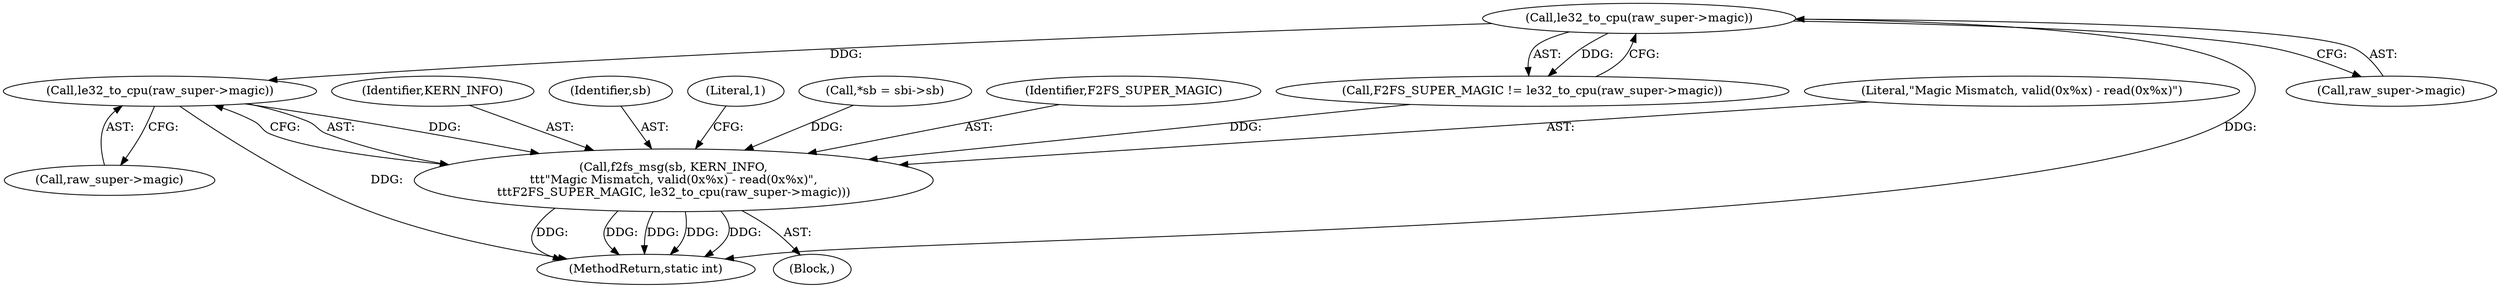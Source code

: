 digraph "0_linux_b9dd46188edc2f0d1f37328637860bb65a771124@pointer" {
"1000140" [label="(Call,le32_to_cpu(raw_super->magic))"];
"1000130" [label="(Call,le32_to_cpu(raw_super->magic))"];
"1000135" [label="(Call,f2fs_msg(sb, KERN_INFO,\n\t\t\t\"Magic Mismatch, valid(0x%x) - read(0x%x)\",\n\t\t\tF2FS_SUPER_MAGIC, le32_to_cpu(raw_super->magic)))"];
"1000137" [label="(Identifier,KERN_INFO)"];
"1000134" [label="(Block,)"];
"1000136" [label="(Identifier,sb)"];
"1000131" [label="(Call,raw_super->magic)"];
"1000141" [label="(Call,raw_super->magic)"];
"1000314" [label="(MethodReturn,static int)"];
"1000140" [label="(Call,le32_to_cpu(raw_super->magic))"];
"1000145" [label="(Literal,1)"];
"1000121" [label="(Call,*sb = sbi->sb)"];
"1000135" [label="(Call,f2fs_msg(sb, KERN_INFO,\n\t\t\t\"Magic Mismatch, valid(0x%x) - read(0x%x)\",\n\t\t\tF2FS_SUPER_MAGIC, le32_to_cpu(raw_super->magic)))"];
"1000139" [label="(Identifier,F2FS_SUPER_MAGIC)"];
"1000128" [label="(Call,F2FS_SUPER_MAGIC != le32_to_cpu(raw_super->magic))"];
"1000138" [label="(Literal,\"Magic Mismatch, valid(0x%x) - read(0x%x)\")"];
"1000130" [label="(Call,le32_to_cpu(raw_super->magic))"];
"1000140" -> "1000135"  [label="AST: "];
"1000140" -> "1000141"  [label="CFG: "];
"1000141" -> "1000140"  [label="AST: "];
"1000135" -> "1000140"  [label="CFG: "];
"1000140" -> "1000314"  [label="DDG: "];
"1000140" -> "1000135"  [label="DDG: "];
"1000130" -> "1000140"  [label="DDG: "];
"1000130" -> "1000128"  [label="AST: "];
"1000130" -> "1000131"  [label="CFG: "];
"1000131" -> "1000130"  [label="AST: "];
"1000128" -> "1000130"  [label="CFG: "];
"1000130" -> "1000314"  [label="DDG: "];
"1000130" -> "1000128"  [label="DDG: "];
"1000135" -> "1000134"  [label="AST: "];
"1000136" -> "1000135"  [label="AST: "];
"1000137" -> "1000135"  [label="AST: "];
"1000138" -> "1000135"  [label="AST: "];
"1000139" -> "1000135"  [label="AST: "];
"1000145" -> "1000135"  [label="CFG: "];
"1000135" -> "1000314"  [label="DDG: "];
"1000135" -> "1000314"  [label="DDG: "];
"1000135" -> "1000314"  [label="DDG: "];
"1000135" -> "1000314"  [label="DDG: "];
"1000135" -> "1000314"  [label="DDG: "];
"1000121" -> "1000135"  [label="DDG: "];
"1000128" -> "1000135"  [label="DDG: "];
}
